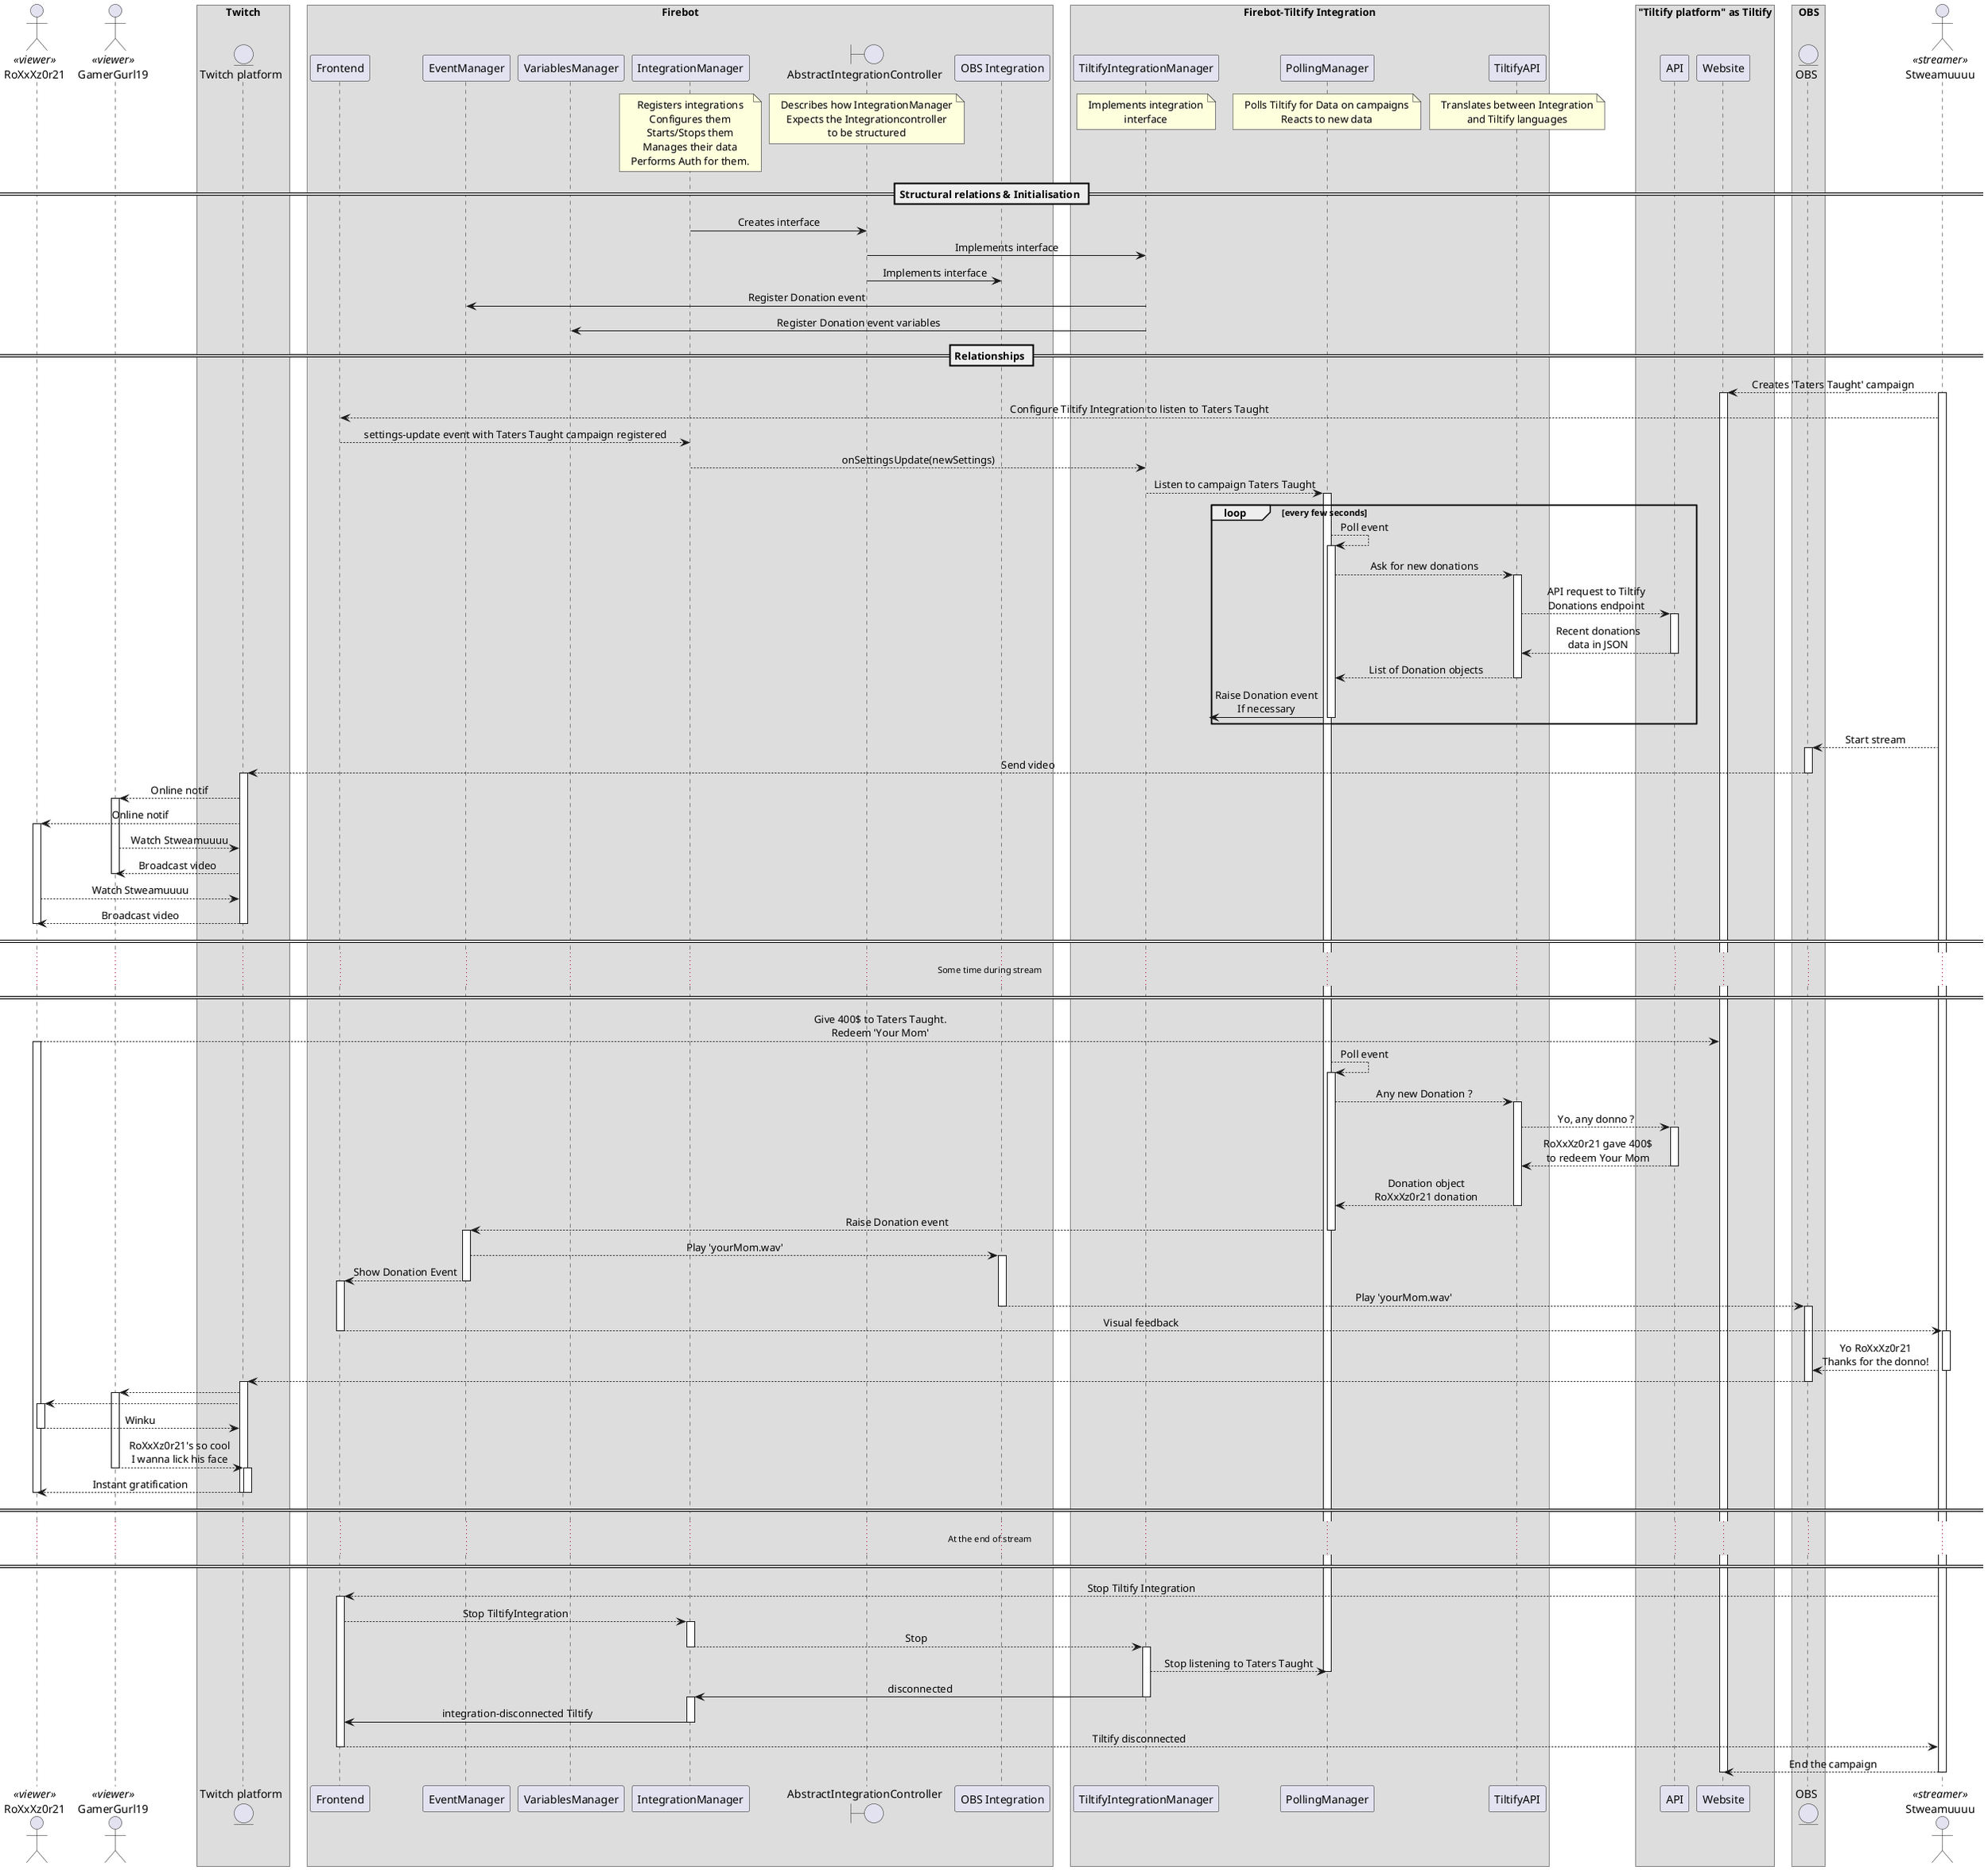 @startuml workflow

skinparam sequenceMessageAlign center
skinparam noteTextAlignment center
skinparam BoxPadding 10

actor RoXxXz0r21 as viewer1 <<viewer>>
actor GamerGurl19 as viewer2 <<viewer>>

box "Twitch"
entity "Twitch platform" as Twitch
end box

box "Firebot"
participant Frontend
participant EventManager
participant VariablesManager
Participant IntegrationManager
boundary AbstractIntegrationController
Participant "OBS Integration" as OBSIntegration
end box

box "Firebot-Tiltify Integration"
participant TiltifyIntegrationManager
participant PollingManager
participant TiltifyAPI
end box

box "Tiltify platform" as Tiltify
participant API as TiltifyInternalAPI
participant Website as TiltifyWebsite
end box
box "OBS"
entity OBS
end box

actor Stweamuuuu as streamer <<streamer>>

note over IntegrationManager: Registers integrations\nConfigures them\nStarts/Stops them\nManages their data\nPerforms Auth for them. 
/ note over AbstractIntegrationController: Describes how IntegrationManager\nExpects the Integrationcontroller\nto be structured
/ note over TiltifyIntegrationManager: Implements integration\ninterface
/ note over PollingManager: Polls Tiltify for Data on campaigns\nReacts to new data
/ note over TiltifyAPI: Translates between Integration\nand Tiltify languages

== Structural relations & Initialisation ==

IntegrationManager -> AbstractIntegrationController: Creates interface
AbstractIntegrationController -> TiltifyIntegrationManager: Implements interface
AbstractIntegrationController -> OBSIntegration: Implements interface
TiltifyIntegrationManager -> EventManager: Register Donation event
TiltifyIntegrationManager -> VariablesManager: Register Donation event variables

== Relationships ==

streamer --> TiltifyWebsite ++: Creates 'Taters Taught' campaign
activate streamer
streamer --> Frontend: Configure Tiltify Integration to listen to Taters Taught
Frontend --> IntegrationManager: settings-update event with Taters Taught campaign registered
IntegrationManager --> TiltifyIntegrationManager: onSettingsUpdate(newSettings)
TiltifyIntegrationManager --> PollingManager ++: Listen to campaign Taters Taught
loop every few seconds
    PollingManager --> PollingManager ++ : Poll event
        PollingManager --> TiltifyAPI ++ : Ask for new donations 
            TiltifyAPI --> TiltifyInternalAPI ++ : API request to Tiltify\nDonations endpoint
            return Recent donations\ndata in JSON
        return List of Donation objects
        ?<- PollingManager : Raise Donation event\nIf necessary
    PollingManager --
end

streamer --> OBS     ++ : Start stream
OBS     --> Twitch --++ : Send video
Twitch  --> viewer2  ++ : Online notif
Twitch  --> viewer1  ++ : Online notif
viewer2 --> Twitch      : Watch Stweamuuuu
Twitch  --> viewer2     : Broadcast video
deactivate viewer2
viewer1 --> Twitch      : Watch Stweamuuuu
Twitch  --> viewer1     : Broadcast video
deactivate viewer1
deactivate Twitch
== ==
... Some time during stream ...
== ==
viewer1 --> TiltifyWebsite : Give 400$ to Taters Taught.\nRedeem 'Your Mom'
activate viewer1

PollingManager --> PollingManager ++ : Poll event
    PollingManager --> TiltifyAPI ++ : Any new Donation ? 
        TiltifyAPI --> TiltifyInternalAPI ++ : Yo, any donno ? 
        return RoXxXz0r21 gave 400$\nto redeem Your Mom
    return Donation object\nRoXxXz0r21 donation
PollingManager --> EventManager --++ : Raise Donation event

EventManager --> OBSIntegration ++ : Play 'yourMom.wav'
EventManager --> Frontend --++ : Show Donation Event
OBSIntegration --> OBS --++ : Play 'yourMom.wav'
Frontend --> streamer --++ : Visual feedback 
streamer --> OBS -- : Yo RoXxXz0r21\nThanks for the donno! 
OBS --> Twitch --++
& Twitch --> viewer2 ++
& Twitch --> viewer1 ++
viewer1 --> Twitch -- : Winku
viewer2 --> Twitch --++ : RoXxXz0r21's so cool\nI wanna lick his face
Twitch --> viewer1 -- : Instant gratification
deactivate viewer1
deactivate Twitch
==  == 
... At the end of stream ...
==  ==
streamer --> Frontend ++ : Stop Tiltify Integration
Frontend --> IntegrationManager ++ : Stop TiltifyIntegration
IntegrationManager --> TiltifyIntegrationManager --++ : Stop
TiltifyIntegrationManager --> PollingManager : Stop listening to Taters Taught
deactivate PollingManager
' TiltifyIntegrationManager -> EventManager : Unregister Donation event
' TiltifyIntegrationManager -> VariablesManager : Unregister Donation event variables
TiltifyIntegrationManager -> IntegrationManager --++ : disconnected
IntegrationManager -> Frontend -- : integration-disconnected Tiltify
Frontend --> streamer -- : Tiltify disconnected
streamer --> TiltifyWebsite : End the campaign
deactivate streamer
deactivate TiltifyWebsite
@enduml